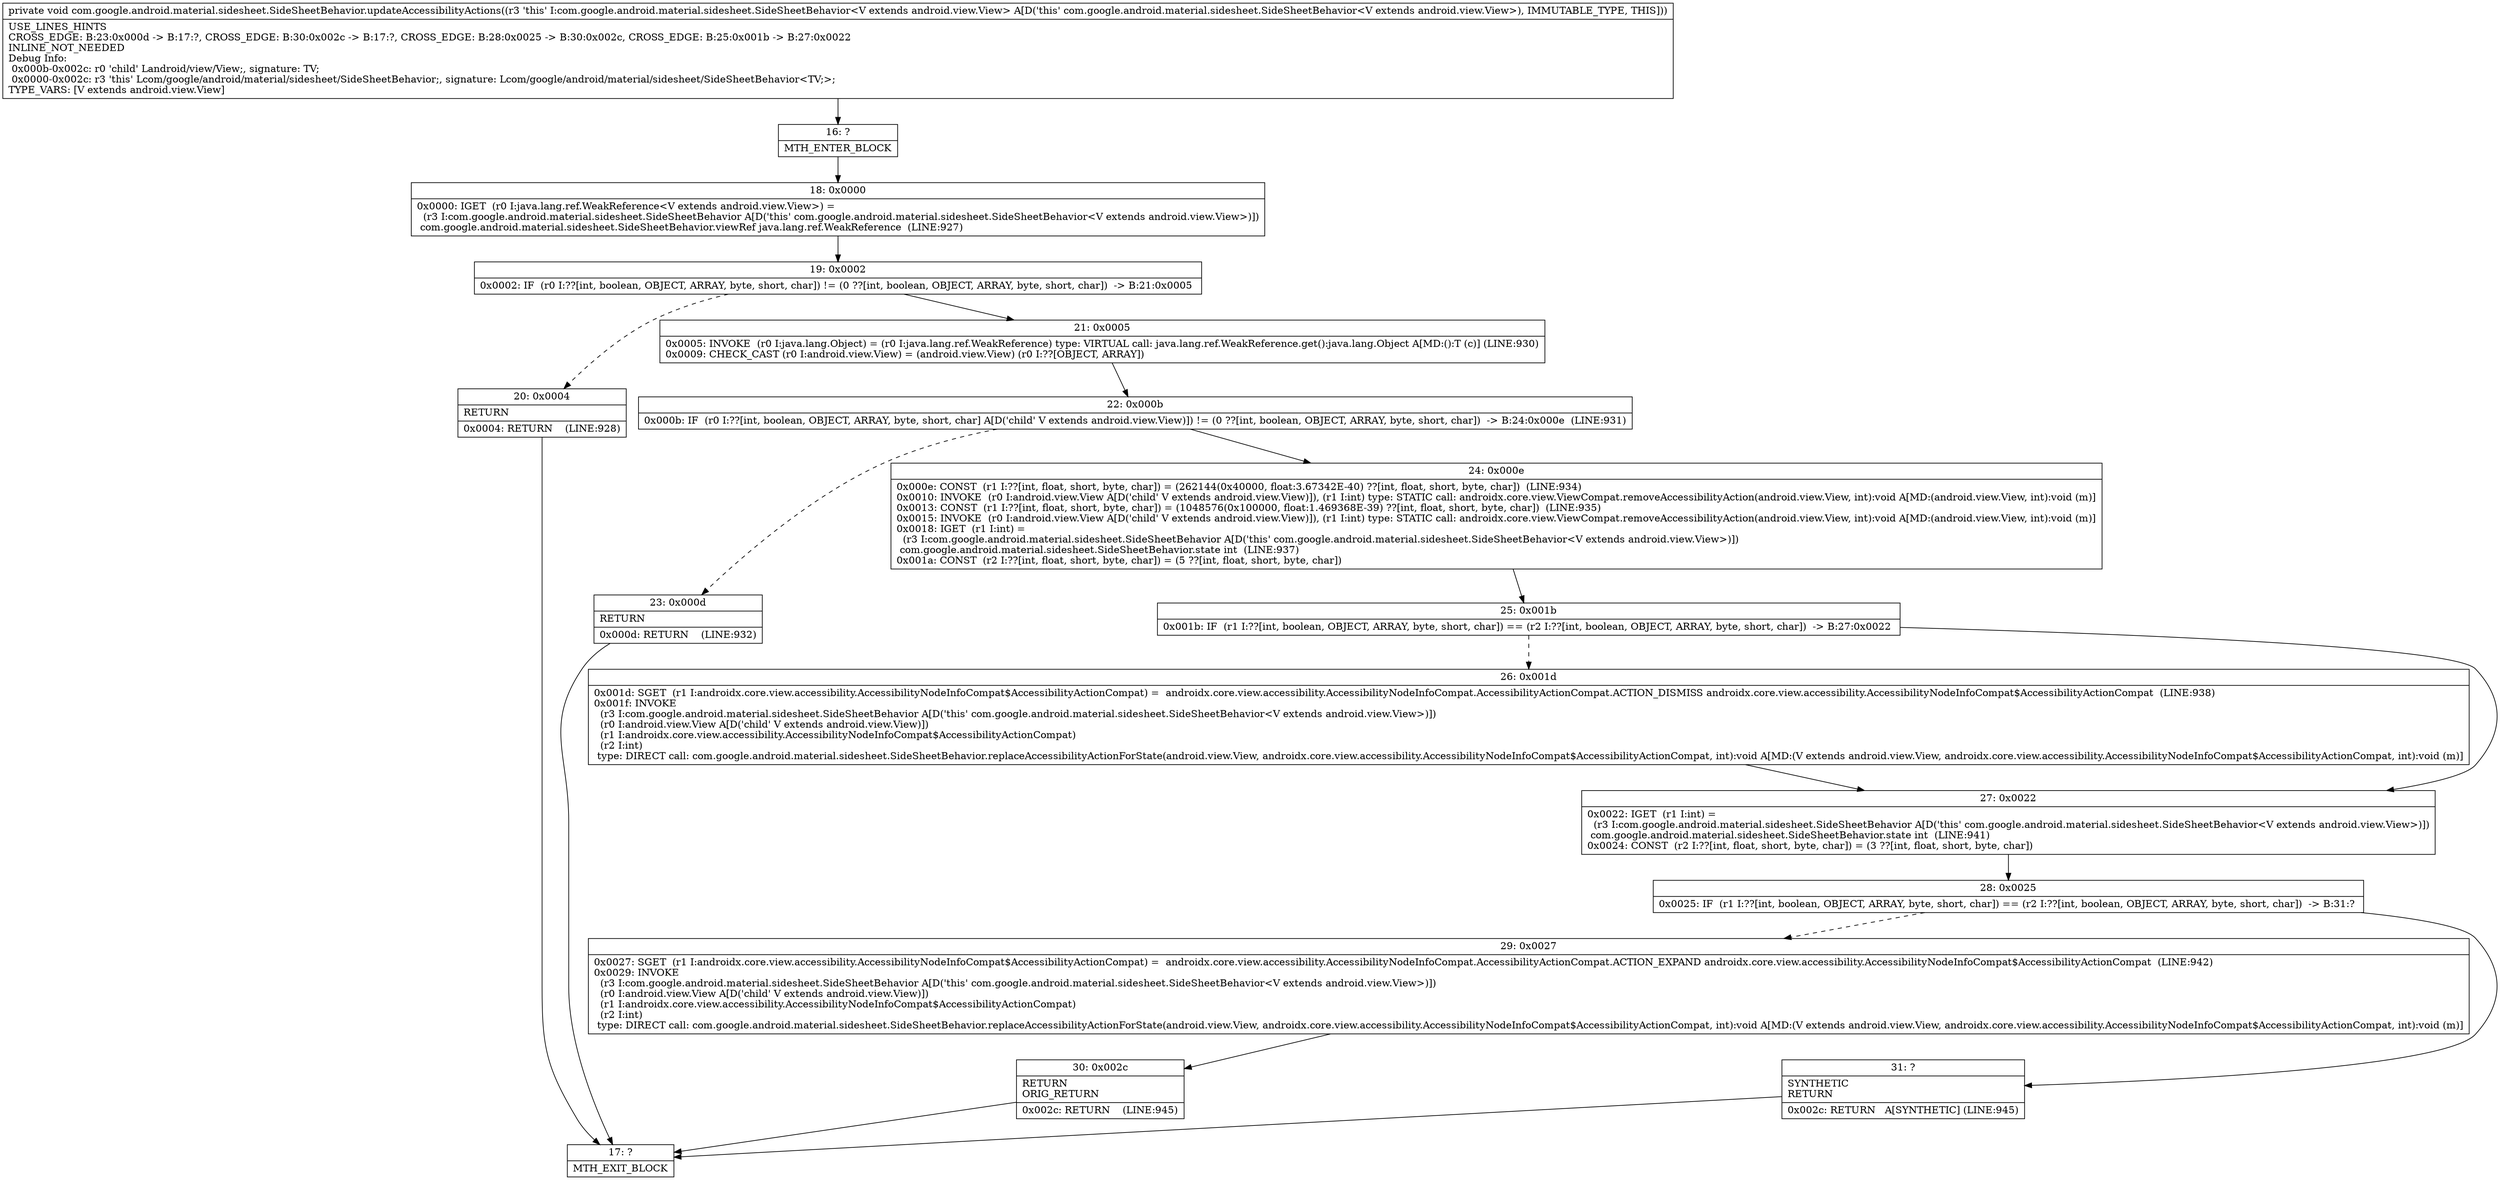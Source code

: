 digraph "CFG forcom.google.android.material.sidesheet.SideSheetBehavior.updateAccessibilityActions()V" {
Node_16 [shape=record,label="{16\:\ ?|MTH_ENTER_BLOCK\l}"];
Node_18 [shape=record,label="{18\:\ 0x0000|0x0000: IGET  (r0 I:java.lang.ref.WeakReference\<V extends android.view.View\>) = \l  (r3 I:com.google.android.material.sidesheet.SideSheetBehavior A[D('this' com.google.android.material.sidesheet.SideSheetBehavior\<V extends android.view.View\>)])\l com.google.android.material.sidesheet.SideSheetBehavior.viewRef java.lang.ref.WeakReference  (LINE:927)\l}"];
Node_19 [shape=record,label="{19\:\ 0x0002|0x0002: IF  (r0 I:??[int, boolean, OBJECT, ARRAY, byte, short, char]) != (0 ??[int, boolean, OBJECT, ARRAY, byte, short, char])  \-\> B:21:0x0005 \l}"];
Node_20 [shape=record,label="{20\:\ 0x0004|RETURN\l|0x0004: RETURN    (LINE:928)\l}"];
Node_17 [shape=record,label="{17\:\ ?|MTH_EXIT_BLOCK\l}"];
Node_21 [shape=record,label="{21\:\ 0x0005|0x0005: INVOKE  (r0 I:java.lang.Object) = (r0 I:java.lang.ref.WeakReference) type: VIRTUAL call: java.lang.ref.WeakReference.get():java.lang.Object A[MD:():T (c)] (LINE:930)\l0x0009: CHECK_CAST (r0 I:android.view.View) = (android.view.View) (r0 I:??[OBJECT, ARRAY]) \l}"];
Node_22 [shape=record,label="{22\:\ 0x000b|0x000b: IF  (r0 I:??[int, boolean, OBJECT, ARRAY, byte, short, char] A[D('child' V extends android.view.View)]) != (0 ??[int, boolean, OBJECT, ARRAY, byte, short, char])  \-\> B:24:0x000e  (LINE:931)\l}"];
Node_23 [shape=record,label="{23\:\ 0x000d|RETURN\l|0x000d: RETURN    (LINE:932)\l}"];
Node_24 [shape=record,label="{24\:\ 0x000e|0x000e: CONST  (r1 I:??[int, float, short, byte, char]) = (262144(0x40000, float:3.67342E\-40) ??[int, float, short, byte, char])  (LINE:934)\l0x0010: INVOKE  (r0 I:android.view.View A[D('child' V extends android.view.View)]), (r1 I:int) type: STATIC call: androidx.core.view.ViewCompat.removeAccessibilityAction(android.view.View, int):void A[MD:(android.view.View, int):void (m)]\l0x0013: CONST  (r1 I:??[int, float, short, byte, char]) = (1048576(0x100000, float:1.469368E\-39) ??[int, float, short, byte, char])  (LINE:935)\l0x0015: INVOKE  (r0 I:android.view.View A[D('child' V extends android.view.View)]), (r1 I:int) type: STATIC call: androidx.core.view.ViewCompat.removeAccessibilityAction(android.view.View, int):void A[MD:(android.view.View, int):void (m)]\l0x0018: IGET  (r1 I:int) = \l  (r3 I:com.google.android.material.sidesheet.SideSheetBehavior A[D('this' com.google.android.material.sidesheet.SideSheetBehavior\<V extends android.view.View\>)])\l com.google.android.material.sidesheet.SideSheetBehavior.state int  (LINE:937)\l0x001a: CONST  (r2 I:??[int, float, short, byte, char]) = (5 ??[int, float, short, byte, char]) \l}"];
Node_25 [shape=record,label="{25\:\ 0x001b|0x001b: IF  (r1 I:??[int, boolean, OBJECT, ARRAY, byte, short, char]) == (r2 I:??[int, boolean, OBJECT, ARRAY, byte, short, char])  \-\> B:27:0x0022 \l}"];
Node_26 [shape=record,label="{26\:\ 0x001d|0x001d: SGET  (r1 I:androidx.core.view.accessibility.AccessibilityNodeInfoCompat$AccessibilityActionCompat) =  androidx.core.view.accessibility.AccessibilityNodeInfoCompat.AccessibilityActionCompat.ACTION_DISMISS androidx.core.view.accessibility.AccessibilityNodeInfoCompat$AccessibilityActionCompat  (LINE:938)\l0x001f: INVOKE  \l  (r3 I:com.google.android.material.sidesheet.SideSheetBehavior A[D('this' com.google.android.material.sidesheet.SideSheetBehavior\<V extends android.view.View\>)])\l  (r0 I:android.view.View A[D('child' V extends android.view.View)])\l  (r1 I:androidx.core.view.accessibility.AccessibilityNodeInfoCompat$AccessibilityActionCompat)\l  (r2 I:int)\l type: DIRECT call: com.google.android.material.sidesheet.SideSheetBehavior.replaceAccessibilityActionForState(android.view.View, androidx.core.view.accessibility.AccessibilityNodeInfoCompat$AccessibilityActionCompat, int):void A[MD:(V extends android.view.View, androidx.core.view.accessibility.AccessibilityNodeInfoCompat$AccessibilityActionCompat, int):void (m)]\l}"];
Node_27 [shape=record,label="{27\:\ 0x0022|0x0022: IGET  (r1 I:int) = \l  (r3 I:com.google.android.material.sidesheet.SideSheetBehavior A[D('this' com.google.android.material.sidesheet.SideSheetBehavior\<V extends android.view.View\>)])\l com.google.android.material.sidesheet.SideSheetBehavior.state int  (LINE:941)\l0x0024: CONST  (r2 I:??[int, float, short, byte, char]) = (3 ??[int, float, short, byte, char]) \l}"];
Node_28 [shape=record,label="{28\:\ 0x0025|0x0025: IF  (r1 I:??[int, boolean, OBJECT, ARRAY, byte, short, char]) == (r2 I:??[int, boolean, OBJECT, ARRAY, byte, short, char])  \-\> B:31:? \l}"];
Node_29 [shape=record,label="{29\:\ 0x0027|0x0027: SGET  (r1 I:androidx.core.view.accessibility.AccessibilityNodeInfoCompat$AccessibilityActionCompat) =  androidx.core.view.accessibility.AccessibilityNodeInfoCompat.AccessibilityActionCompat.ACTION_EXPAND androidx.core.view.accessibility.AccessibilityNodeInfoCompat$AccessibilityActionCompat  (LINE:942)\l0x0029: INVOKE  \l  (r3 I:com.google.android.material.sidesheet.SideSheetBehavior A[D('this' com.google.android.material.sidesheet.SideSheetBehavior\<V extends android.view.View\>)])\l  (r0 I:android.view.View A[D('child' V extends android.view.View)])\l  (r1 I:androidx.core.view.accessibility.AccessibilityNodeInfoCompat$AccessibilityActionCompat)\l  (r2 I:int)\l type: DIRECT call: com.google.android.material.sidesheet.SideSheetBehavior.replaceAccessibilityActionForState(android.view.View, androidx.core.view.accessibility.AccessibilityNodeInfoCompat$AccessibilityActionCompat, int):void A[MD:(V extends android.view.View, androidx.core.view.accessibility.AccessibilityNodeInfoCompat$AccessibilityActionCompat, int):void (m)]\l}"];
Node_30 [shape=record,label="{30\:\ 0x002c|RETURN\lORIG_RETURN\l|0x002c: RETURN    (LINE:945)\l}"];
Node_31 [shape=record,label="{31\:\ ?|SYNTHETIC\lRETURN\l|0x002c: RETURN   A[SYNTHETIC] (LINE:945)\l}"];
MethodNode[shape=record,label="{private void com.google.android.material.sidesheet.SideSheetBehavior.updateAccessibilityActions((r3 'this' I:com.google.android.material.sidesheet.SideSheetBehavior\<V extends android.view.View\> A[D('this' com.google.android.material.sidesheet.SideSheetBehavior\<V extends android.view.View\>), IMMUTABLE_TYPE, THIS]))  | USE_LINES_HINTS\lCROSS_EDGE: B:23:0x000d \-\> B:17:?, CROSS_EDGE: B:30:0x002c \-\> B:17:?, CROSS_EDGE: B:28:0x0025 \-\> B:30:0x002c, CROSS_EDGE: B:25:0x001b \-\> B:27:0x0022\lINLINE_NOT_NEEDED\lDebug Info:\l  0x000b\-0x002c: r0 'child' Landroid\/view\/View;, signature: TV;\l  0x0000\-0x002c: r3 'this' Lcom\/google\/android\/material\/sidesheet\/SideSheetBehavior;, signature: Lcom\/google\/android\/material\/sidesheet\/SideSheetBehavior\<TV;\>;\lTYPE_VARS: [V extends android.view.View]\l}"];
MethodNode -> Node_16;Node_16 -> Node_18;
Node_18 -> Node_19;
Node_19 -> Node_20[style=dashed];
Node_19 -> Node_21;
Node_20 -> Node_17;
Node_21 -> Node_22;
Node_22 -> Node_23[style=dashed];
Node_22 -> Node_24;
Node_23 -> Node_17;
Node_24 -> Node_25;
Node_25 -> Node_26[style=dashed];
Node_25 -> Node_27;
Node_26 -> Node_27;
Node_27 -> Node_28;
Node_28 -> Node_29[style=dashed];
Node_28 -> Node_31;
Node_29 -> Node_30;
Node_30 -> Node_17;
Node_31 -> Node_17;
}

